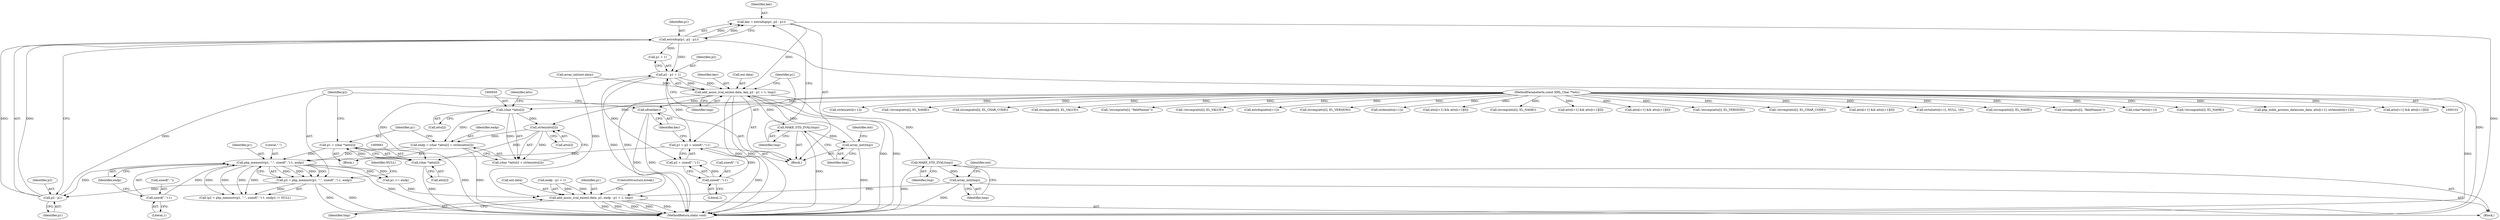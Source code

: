 digraph "0_php-src_c4cca4c20e75359c9a13a1f9a36cb7b4e9601d29?w=1@integer" {
"1000679" [label="(Call,key = estrndup(p1, p2 - p1))"];
"1000681" [label="(Call,estrndup(p1, p2 - p1))"];
"1000683" [label="(Call,p2 - p1)"];
"1000667" [label="(Call,p2 = php_memnstr(p1, \",\", sizeof(\",\")-1, endp))"];
"1000669" [label="(Call,php_memnstr(p1, \",\", sizeof(\",\")-1, endp))"];
"1000701" [label="(Call,p1 = p2 + sizeof(\",\")-1)"];
"1000695" [label="(Call,p2 - p1 + 1)"];
"1000705" [label="(Call,sizeof(\",\")-1)"];
"1000658" [label="(Call,p1 = (char *)atts[i])"];
"1000660" [label="(Call,(char *)atts[i])"];
"1000654" [label="(Call,strlen(atts[i]))"];
"1000649" [label="(Call,(char *)atts[i])"];
"1000104" [label="(MethodParameterIn,const XML_Char **atts)"];
"1000672" [label="(Call,sizeof(\",\")-1)"];
"1000646" [label="(Call,endp = (char *)atts[i] + strlen(atts[i]))"];
"1000690" [label="(Call,add_assoc_zval_ex(ent.data, key, p2 - p1 + 1, tmp))"];
"1000686" [label="(Call,MAKE_STD_ZVAL(tmp))"];
"1000688" [label="(Call,array_init(tmp))"];
"1000709" [label="(Call,efree(key))"];
"1000716" [label="(Call,MAKE_STD_ZVAL(tmp))"];
"1000718" [label="(Call,array_init(tmp))"];
"1000720" [label="(Call,add_assoc_zval_ex(ent.data, p1, endp - p1 + 1, tmp))"];
"1000675" [label="(Literal,1)"];
"1000722" [label="(Identifier,ent)"];
"1000416" [label="(Call,strlen(atts[i+1]))"];
"1000655" [label="(Call,atts[i])"];
"1000778" [label="(Call,!strcmp(atts[i], EL_NAME))"];
"1000725" [label="(Call,endp - p1 + 1)"];
"1000680" [label="(Identifier,key)"];
"1000671" [label="(Literal,\",\")"];
"1000257" [label="(Call,strcmp(atts[i], EL_CHAR_CODE))"];
"1000717" [label="(Identifier,tmp)"];
"1000362" [label="(Call,strcmp(atts[i], EL_VALUE))"];
"1000670" [label="(Identifier,p1)"];
"1000662" [label="(Call,atts[i])"];
"1000724" [label="(Identifier,p1)"];
"1000619" [label="(Call,!strcmp(atts[i], \"fieldNames\"))"];
"1000692" [label="(Identifier,ent)"];
"1000678" [label="(Block,)"];
"1000649" [label="(Call,(char *)atts[i])"];
"1000715" [label="(Block,)"];
"1000720" [label="(Call,add_assoc_zval_ex(ent.data, p1, endp - p1 + 1, tmp))"];
"1000687" [label="(Identifier,tmp)"];
"1000654" [label="(Call,strlen(atts[i]))"];
"1000651" [label="(Call,atts[i])"];
"1000696" [label="(Identifier,p2)"];
"1000656" [label="(Identifier,atts)"];
"1000685" [label="(Identifier,p1)"];
"1000701" [label="(Call,p1 = p2 + sizeof(\",\")-1)"];
"1000361" [label="(Call,!strcmp(atts[i], EL_VALUE))"];
"1000681" [label="(Call,estrndup(p1, p2 - p1))"];
"1000576" [label="(Call,estrdup(atts[i+1]))"];
"1000712" [label="(Call,p1 <= endp)"];
"1000716" [label="(Call,MAKE_STD_ZVAL(tmp))"];
"1000709" [label="(Call,efree(key))"];
"1000134" [label="(Call,strcmp(atts[i], EL_VERSION))"];
"1000830" [label="(Call,strlen(atts[i+1]))"];
"1000691" [label="(Call,ent.data)"];
"1000684" [label="(Identifier,p2)"];
"1000694" [label="(Identifier,key)"];
"1000262" [label="(Call,atts[i+1] && atts[i+1][0])"];
"1000731" [label="(ControlStructure,break;)"];
"1000718" [label="(Call,array_init(tmp))"];
"1000667" [label="(Call,p2 = php_memnstr(p1, \",\", sizeof(\",\")-1, endp))"];
"1000647" [label="(Identifier,endp)"];
"1000683" [label="(Call,p2 - p1)"];
"1000659" [label="(Identifier,p1)"];
"1000779" [label="(Call,strcmp(atts[i], EL_NAME))"];
"1000708" [label="(Literal,1)"];
"1000625" [label="(Call,atts[i+1] && atts[i+1][0])"];
"1000784" [label="(Call,atts[i+1] && atts[i+1][0])"];
"1000700" [label="(Identifier,tmp)"];
"1000893" [label="(MethodReturn,static void)"];
"1000677" [label="(Identifier,NULL)"];
"1000601" [label="(Call,array_init(ent.data))"];
"1000660" [label="(Call,(char *)atts[i])"];
"1000668" [label="(Identifier,p2)"];
"1000133" [label="(Call,!strcmp(atts[i], EL_VERSION))"];
"1000256" [label="(Call,!strcmp(atts[i], EL_CHAR_CODE))"];
"1000646" [label="(Call,endp = (char *)atts[i] + strlen(atts[i]))"];
"1000730" [label="(Identifier,tmp)"];
"1000367" [label="(Call,atts[i+1] && atts[i+1][0])"];
"1000669" [label="(Call,php_memnstr(p1, \",\", sizeof(\",\")-1, endp))"];
"1000672" [label="(Call,sizeof(\",\")-1)"];
"1000638" [label="(Block,)"];
"1000104" [label="(MethodParameterIn,const XML_Char **atts)"];
"1000658" [label="(Call,p1 = (char *)atts[i])"];
"1000690" [label="(Call,add_assoc_zval_ex(ent.data, key, p2 - p1 + 1, tmp))"];
"1000284" [label="(Call,strtol(atts[i+1], NULL, 16))"];
"1000676" [label="(Identifier,endp)"];
"1000545" [label="(Call,strcmp(atts[i], EL_NAME))"];
"1000620" [label="(Call,strcmp(atts[i], \"fieldNames\"))"];
"1000702" [label="(Identifier,p1)"];
"1000666" [label="(Call,(p2 = php_memnstr(p1, \",\", sizeof(\",\")-1, endp)) != NULL)"];
"1000703" [label="(Call,p2 + sizeof(\",\")-1)"];
"1000689" [label="(Identifier,tmp)"];
"1000710" [label="(Identifier,key)"];
"1000706" [label="(Call,sizeof(\",\"))"];
"1000682" [label="(Identifier,p1)"];
"1000721" [label="(Call,ent.data)"];
"1000673" [label="(Call,sizeof(\",\"))"];
"1000648" [label="(Call,(char *)atts[i] + strlen(atts[i]))"];
"1000822" [label="(Call,(char*)atts[i+1])"];
"1000544" [label="(Call,!strcmp(atts[i], EL_NAME))"];
"1000409" [label="(Call,php_wddx_process_data(user_data, atts[i+1], strlen(atts[i+1])))"];
"1000686" [label="(Call,MAKE_STD_ZVAL(tmp))"];
"1000705" [label="(Call,sizeof(\",\")-1)"];
"1000679" [label="(Call,key = estrndup(p1, p2 - p1))"];
"1000695" [label="(Call,p2 - p1 + 1)"];
"1000697" [label="(Call,p1 + 1)"];
"1000550" [label="(Call,atts[i+1] && atts[i+1][0])"];
"1000688" [label="(Call,array_init(tmp))"];
"1000719" [label="(Identifier,tmp)"];
"1000679" -> "1000678"  [label="AST: "];
"1000679" -> "1000681"  [label="CFG: "];
"1000680" -> "1000679"  [label="AST: "];
"1000681" -> "1000679"  [label="AST: "];
"1000687" -> "1000679"  [label="CFG: "];
"1000679" -> "1000893"  [label="DDG: "];
"1000681" -> "1000679"  [label="DDG: "];
"1000681" -> "1000679"  [label="DDG: "];
"1000679" -> "1000690"  [label="DDG: "];
"1000681" -> "1000683"  [label="CFG: "];
"1000682" -> "1000681"  [label="AST: "];
"1000683" -> "1000681"  [label="AST: "];
"1000681" -> "1000893"  [label="DDG: "];
"1000683" -> "1000681"  [label="DDG: "];
"1000683" -> "1000681"  [label="DDG: "];
"1000681" -> "1000695"  [label="DDG: "];
"1000681" -> "1000697"  [label="DDG: "];
"1000683" -> "1000685"  [label="CFG: "];
"1000684" -> "1000683"  [label="AST: "];
"1000685" -> "1000683"  [label="AST: "];
"1000667" -> "1000683"  [label="DDG: "];
"1000669" -> "1000683"  [label="DDG: "];
"1000683" -> "1000695"  [label="DDG: "];
"1000667" -> "1000666"  [label="AST: "];
"1000667" -> "1000669"  [label="CFG: "];
"1000668" -> "1000667"  [label="AST: "];
"1000669" -> "1000667"  [label="AST: "];
"1000677" -> "1000667"  [label="CFG: "];
"1000667" -> "1000893"  [label="DDG: "];
"1000667" -> "1000893"  [label="DDG: "];
"1000667" -> "1000666"  [label="DDG: "];
"1000669" -> "1000667"  [label="DDG: "];
"1000669" -> "1000667"  [label="DDG: "];
"1000669" -> "1000667"  [label="DDG: "];
"1000669" -> "1000667"  [label="DDG: "];
"1000669" -> "1000676"  [label="CFG: "];
"1000670" -> "1000669"  [label="AST: "];
"1000671" -> "1000669"  [label="AST: "];
"1000672" -> "1000669"  [label="AST: "];
"1000676" -> "1000669"  [label="AST: "];
"1000669" -> "1000893"  [label="DDG: "];
"1000669" -> "1000666"  [label="DDG: "];
"1000669" -> "1000666"  [label="DDG: "];
"1000669" -> "1000666"  [label="DDG: "];
"1000669" -> "1000666"  [label="DDG: "];
"1000701" -> "1000669"  [label="DDG: "];
"1000658" -> "1000669"  [label="DDG: "];
"1000672" -> "1000669"  [label="DDG: "];
"1000646" -> "1000669"  [label="DDG: "];
"1000669" -> "1000712"  [label="DDG: "];
"1000669" -> "1000712"  [label="DDG: "];
"1000701" -> "1000678"  [label="AST: "];
"1000701" -> "1000703"  [label="CFG: "];
"1000702" -> "1000701"  [label="AST: "];
"1000703" -> "1000701"  [label="AST: "];
"1000710" -> "1000701"  [label="CFG: "];
"1000701" -> "1000893"  [label="DDG: "];
"1000695" -> "1000701"  [label="DDG: "];
"1000705" -> "1000701"  [label="DDG: "];
"1000695" -> "1000690"  [label="AST: "];
"1000695" -> "1000697"  [label="CFG: "];
"1000696" -> "1000695"  [label="AST: "];
"1000697" -> "1000695"  [label="AST: "];
"1000700" -> "1000695"  [label="CFG: "];
"1000695" -> "1000893"  [label="DDG: "];
"1000695" -> "1000690"  [label="DDG: "];
"1000695" -> "1000690"  [label="DDG: "];
"1000695" -> "1000703"  [label="DDG: "];
"1000705" -> "1000703"  [label="AST: "];
"1000705" -> "1000708"  [label="CFG: "];
"1000706" -> "1000705"  [label="AST: "];
"1000708" -> "1000705"  [label="AST: "];
"1000703" -> "1000705"  [label="CFG: "];
"1000705" -> "1000703"  [label="DDG: "];
"1000658" -> "1000638"  [label="AST: "];
"1000658" -> "1000660"  [label="CFG: "];
"1000659" -> "1000658"  [label="AST: "];
"1000660" -> "1000658"  [label="AST: "];
"1000668" -> "1000658"  [label="CFG: "];
"1000658" -> "1000893"  [label="DDG: "];
"1000660" -> "1000658"  [label="DDG: "];
"1000660" -> "1000662"  [label="CFG: "];
"1000661" -> "1000660"  [label="AST: "];
"1000662" -> "1000660"  [label="AST: "];
"1000660" -> "1000893"  [label="DDG: "];
"1000654" -> "1000660"  [label="DDG: "];
"1000104" -> "1000660"  [label="DDG: "];
"1000654" -> "1000648"  [label="AST: "];
"1000654" -> "1000655"  [label="CFG: "];
"1000655" -> "1000654"  [label="AST: "];
"1000648" -> "1000654"  [label="CFG: "];
"1000654" -> "1000646"  [label="DDG: "];
"1000654" -> "1000648"  [label="DDG: "];
"1000649" -> "1000654"  [label="DDG: "];
"1000104" -> "1000654"  [label="DDG: "];
"1000649" -> "1000648"  [label="AST: "];
"1000649" -> "1000651"  [label="CFG: "];
"1000650" -> "1000649"  [label="AST: "];
"1000651" -> "1000649"  [label="AST: "];
"1000656" -> "1000649"  [label="CFG: "];
"1000649" -> "1000646"  [label="DDG: "];
"1000649" -> "1000648"  [label="DDG: "];
"1000104" -> "1000649"  [label="DDG: "];
"1000104" -> "1000101"  [label="AST: "];
"1000104" -> "1000893"  [label="DDG: "];
"1000104" -> "1000133"  [label="DDG: "];
"1000104" -> "1000134"  [label="DDG: "];
"1000104" -> "1000256"  [label="DDG: "];
"1000104" -> "1000257"  [label="DDG: "];
"1000104" -> "1000262"  [label="DDG: "];
"1000104" -> "1000284"  [label="DDG: "];
"1000104" -> "1000361"  [label="DDG: "];
"1000104" -> "1000362"  [label="DDG: "];
"1000104" -> "1000367"  [label="DDG: "];
"1000104" -> "1000409"  [label="DDG: "];
"1000104" -> "1000416"  [label="DDG: "];
"1000104" -> "1000544"  [label="DDG: "];
"1000104" -> "1000545"  [label="DDG: "];
"1000104" -> "1000550"  [label="DDG: "];
"1000104" -> "1000576"  [label="DDG: "];
"1000104" -> "1000619"  [label="DDG: "];
"1000104" -> "1000620"  [label="DDG: "];
"1000104" -> "1000625"  [label="DDG: "];
"1000104" -> "1000778"  [label="DDG: "];
"1000104" -> "1000779"  [label="DDG: "];
"1000104" -> "1000784"  [label="DDG: "];
"1000104" -> "1000822"  [label="DDG: "];
"1000104" -> "1000830"  [label="DDG: "];
"1000672" -> "1000675"  [label="CFG: "];
"1000673" -> "1000672"  [label="AST: "];
"1000675" -> "1000672"  [label="AST: "];
"1000676" -> "1000672"  [label="CFG: "];
"1000646" -> "1000638"  [label="AST: "];
"1000646" -> "1000648"  [label="CFG: "];
"1000647" -> "1000646"  [label="AST: "];
"1000648" -> "1000646"  [label="AST: "];
"1000659" -> "1000646"  [label="CFG: "];
"1000646" -> "1000893"  [label="DDG: "];
"1000690" -> "1000678"  [label="AST: "];
"1000690" -> "1000700"  [label="CFG: "];
"1000691" -> "1000690"  [label="AST: "];
"1000694" -> "1000690"  [label="AST: "];
"1000700" -> "1000690"  [label="AST: "];
"1000702" -> "1000690"  [label="CFG: "];
"1000690" -> "1000893"  [label="DDG: "];
"1000690" -> "1000893"  [label="DDG: "];
"1000690" -> "1000893"  [label="DDG: "];
"1000690" -> "1000893"  [label="DDG: "];
"1000690" -> "1000686"  [label="DDG: "];
"1000601" -> "1000690"  [label="DDG: "];
"1000688" -> "1000690"  [label="DDG: "];
"1000690" -> "1000709"  [label="DDG: "];
"1000690" -> "1000716"  [label="DDG: "];
"1000690" -> "1000720"  [label="DDG: "];
"1000686" -> "1000678"  [label="AST: "];
"1000686" -> "1000687"  [label="CFG: "];
"1000687" -> "1000686"  [label="AST: "];
"1000689" -> "1000686"  [label="CFG: "];
"1000686" -> "1000893"  [label="DDG: "];
"1000686" -> "1000688"  [label="DDG: "];
"1000688" -> "1000678"  [label="AST: "];
"1000688" -> "1000689"  [label="CFG: "];
"1000689" -> "1000688"  [label="AST: "];
"1000692" -> "1000688"  [label="CFG: "];
"1000688" -> "1000893"  [label="DDG: "];
"1000709" -> "1000678"  [label="AST: "];
"1000709" -> "1000710"  [label="CFG: "];
"1000710" -> "1000709"  [label="AST: "];
"1000668" -> "1000709"  [label="CFG: "];
"1000709" -> "1000893"  [label="DDG: "];
"1000709" -> "1000893"  [label="DDG: "];
"1000716" -> "1000715"  [label="AST: "];
"1000716" -> "1000717"  [label="CFG: "];
"1000717" -> "1000716"  [label="AST: "];
"1000719" -> "1000716"  [label="CFG: "];
"1000716" -> "1000893"  [label="DDG: "];
"1000716" -> "1000718"  [label="DDG: "];
"1000718" -> "1000715"  [label="AST: "];
"1000718" -> "1000719"  [label="CFG: "];
"1000719" -> "1000718"  [label="AST: "];
"1000722" -> "1000718"  [label="CFG: "];
"1000718" -> "1000893"  [label="DDG: "];
"1000718" -> "1000720"  [label="DDG: "];
"1000720" -> "1000715"  [label="AST: "];
"1000720" -> "1000730"  [label="CFG: "];
"1000721" -> "1000720"  [label="AST: "];
"1000724" -> "1000720"  [label="AST: "];
"1000725" -> "1000720"  [label="AST: "];
"1000730" -> "1000720"  [label="AST: "];
"1000731" -> "1000720"  [label="CFG: "];
"1000720" -> "1000893"  [label="DDG: "];
"1000720" -> "1000893"  [label="DDG: "];
"1000720" -> "1000893"  [label="DDG: "];
"1000720" -> "1000893"  [label="DDG: "];
"1000720" -> "1000893"  [label="DDG: "];
"1000601" -> "1000720"  [label="DDG: "];
"1000712" -> "1000720"  [label="DDG: "];
"1000725" -> "1000720"  [label="DDG: "];
"1000725" -> "1000720"  [label="DDG: "];
}
